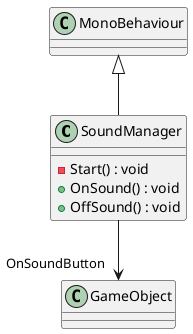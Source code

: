 @startuml
class SoundManager {
    - Start() : void
    + OnSound() : void
    + OffSound() : void
}
MonoBehaviour <|-- SoundManager
SoundManager --> "OnSoundButton" GameObject
@enduml
